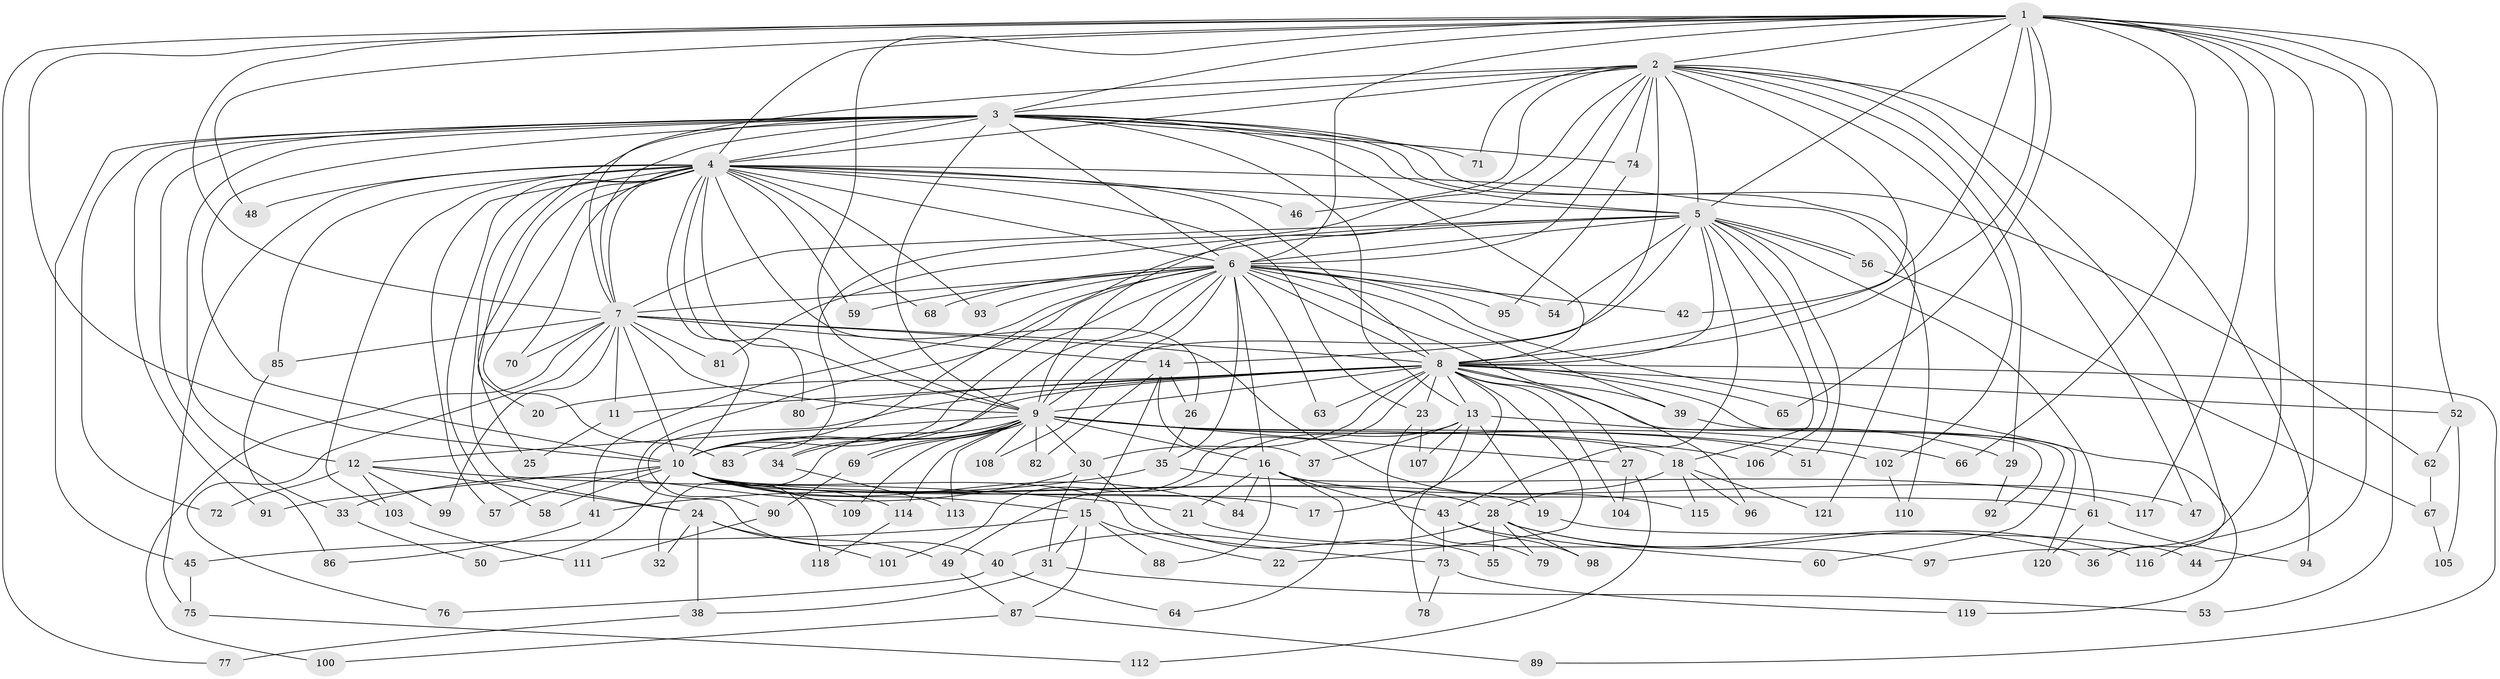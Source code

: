 // Generated by graph-tools (version 1.1) at 2025/34/03/09/25 02:34:37]
// undirected, 121 vertices, 267 edges
graph export_dot {
graph [start="1"]
  node [color=gray90,style=filled];
  1;
  2;
  3;
  4;
  5;
  6;
  7;
  8;
  9;
  10;
  11;
  12;
  13;
  14;
  15;
  16;
  17;
  18;
  19;
  20;
  21;
  22;
  23;
  24;
  25;
  26;
  27;
  28;
  29;
  30;
  31;
  32;
  33;
  34;
  35;
  36;
  37;
  38;
  39;
  40;
  41;
  42;
  43;
  44;
  45;
  46;
  47;
  48;
  49;
  50;
  51;
  52;
  53;
  54;
  55;
  56;
  57;
  58;
  59;
  60;
  61;
  62;
  63;
  64;
  65;
  66;
  67;
  68;
  69;
  70;
  71;
  72;
  73;
  74;
  75;
  76;
  77;
  78;
  79;
  80;
  81;
  82;
  83;
  84;
  85;
  86;
  87;
  88;
  89;
  90;
  91;
  92;
  93;
  94;
  95;
  96;
  97;
  98;
  99;
  100;
  101;
  102;
  103;
  104;
  105;
  106;
  107;
  108;
  109;
  110;
  111;
  112;
  113;
  114;
  115;
  116;
  117;
  118;
  119;
  120;
  121;
  1 -- 2;
  1 -- 3;
  1 -- 4;
  1 -- 5;
  1 -- 6;
  1 -- 7;
  1 -- 8;
  1 -- 9;
  1 -- 10;
  1 -- 42;
  1 -- 44;
  1 -- 48;
  1 -- 52;
  1 -- 53;
  1 -- 65;
  1 -- 66;
  1 -- 77;
  1 -- 97;
  1 -- 116;
  1 -- 117;
  2 -- 3;
  2 -- 4;
  2 -- 5;
  2 -- 6;
  2 -- 7;
  2 -- 8;
  2 -- 9;
  2 -- 10;
  2 -- 14;
  2 -- 29;
  2 -- 36;
  2 -- 46;
  2 -- 47;
  2 -- 71;
  2 -- 74;
  2 -- 94;
  2 -- 102;
  3 -- 4;
  3 -- 5;
  3 -- 6;
  3 -- 7;
  3 -- 8;
  3 -- 9;
  3 -- 10;
  3 -- 12;
  3 -- 13;
  3 -- 20;
  3 -- 33;
  3 -- 45;
  3 -- 62;
  3 -- 71;
  3 -- 72;
  3 -- 74;
  3 -- 91;
  3 -- 121;
  4 -- 5;
  4 -- 6;
  4 -- 7;
  4 -- 8;
  4 -- 9;
  4 -- 10;
  4 -- 23;
  4 -- 24;
  4 -- 25;
  4 -- 26;
  4 -- 46;
  4 -- 48;
  4 -- 57;
  4 -- 58;
  4 -- 59;
  4 -- 68;
  4 -- 70;
  4 -- 75;
  4 -- 80;
  4 -- 83;
  4 -- 85;
  4 -- 93;
  4 -- 103;
  4 -- 110;
  5 -- 6;
  5 -- 7;
  5 -- 8;
  5 -- 9;
  5 -- 10;
  5 -- 18;
  5 -- 43;
  5 -- 51;
  5 -- 54;
  5 -- 56;
  5 -- 56;
  5 -- 61;
  5 -- 81;
  5 -- 106;
  6 -- 7;
  6 -- 8;
  6 -- 9;
  6 -- 10;
  6 -- 16;
  6 -- 34;
  6 -- 35;
  6 -- 39;
  6 -- 40;
  6 -- 41;
  6 -- 42;
  6 -- 54;
  6 -- 59;
  6 -- 63;
  6 -- 68;
  6 -- 93;
  6 -- 95;
  6 -- 96;
  6 -- 108;
  6 -- 119;
  7 -- 8;
  7 -- 9;
  7 -- 10;
  7 -- 11;
  7 -- 14;
  7 -- 70;
  7 -- 76;
  7 -- 81;
  7 -- 85;
  7 -- 99;
  7 -- 100;
  7 -- 115;
  8 -- 9;
  8 -- 10;
  8 -- 11;
  8 -- 13;
  8 -- 17;
  8 -- 20;
  8 -- 22;
  8 -- 23;
  8 -- 27;
  8 -- 30;
  8 -- 39;
  8 -- 52;
  8 -- 63;
  8 -- 65;
  8 -- 80;
  8 -- 89;
  8 -- 90;
  8 -- 92;
  8 -- 101;
  8 -- 104;
  8 -- 120;
  9 -- 10;
  9 -- 12;
  9 -- 16;
  9 -- 18;
  9 -- 27;
  9 -- 30;
  9 -- 32;
  9 -- 34;
  9 -- 51;
  9 -- 66;
  9 -- 69;
  9 -- 69;
  9 -- 82;
  9 -- 83;
  9 -- 102;
  9 -- 106;
  9 -- 108;
  9 -- 109;
  9 -- 113;
  9 -- 114;
  10 -- 15;
  10 -- 17;
  10 -- 19;
  10 -- 28;
  10 -- 50;
  10 -- 57;
  10 -- 58;
  10 -- 61;
  10 -- 73;
  10 -- 84;
  10 -- 91;
  10 -- 109;
  10 -- 114;
  10 -- 118;
  11 -- 25;
  12 -- 21;
  12 -- 24;
  12 -- 72;
  12 -- 99;
  12 -- 103;
  13 -- 19;
  13 -- 29;
  13 -- 37;
  13 -- 49;
  13 -- 78;
  13 -- 107;
  14 -- 15;
  14 -- 26;
  14 -- 37;
  14 -- 82;
  15 -- 22;
  15 -- 31;
  15 -- 45;
  15 -- 87;
  15 -- 88;
  16 -- 21;
  16 -- 43;
  16 -- 47;
  16 -- 64;
  16 -- 84;
  16 -- 88;
  18 -- 28;
  18 -- 96;
  18 -- 115;
  18 -- 121;
  19 -- 44;
  21 -- 97;
  23 -- 79;
  23 -- 107;
  24 -- 32;
  24 -- 38;
  24 -- 49;
  24 -- 101;
  26 -- 35;
  27 -- 104;
  27 -- 112;
  28 -- 36;
  28 -- 40;
  28 -- 55;
  28 -- 79;
  28 -- 98;
  28 -- 116;
  29 -- 92;
  30 -- 31;
  30 -- 33;
  30 -- 55;
  31 -- 38;
  31 -- 53;
  33 -- 50;
  34 -- 113;
  35 -- 41;
  35 -- 117;
  38 -- 77;
  39 -- 60;
  40 -- 64;
  40 -- 76;
  41 -- 86;
  43 -- 60;
  43 -- 73;
  43 -- 98;
  45 -- 75;
  49 -- 87;
  52 -- 62;
  52 -- 105;
  56 -- 67;
  61 -- 94;
  61 -- 120;
  62 -- 67;
  67 -- 105;
  69 -- 90;
  73 -- 78;
  73 -- 119;
  74 -- 95;
  75 -- 112;
  85 -- 86;
  87 -- 89;
  87 -- 100;
  90 -- 111;
  102 -- 110;
  103 -- 111;
  114 -- 118;
}
